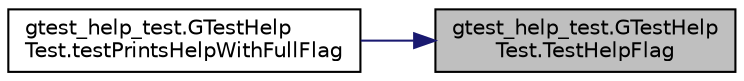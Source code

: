 digraph "gtest_help_test.GTestHelpTest.TestHelpFlag"
{
 // LATEX_PDF_SIZE
  bgcolor="transparent";
  edge [fontname="Helvetica",fontsize="10",labelfontname="Helvetica",labelfontsize="10"];
  node [fontname="Helvetica",fontsize="10",shape=record];
  rankdir="RL";
  Node1 [label="gtest_help_test.GTestHelp\lTest.TestHelpFlag",height=0.2,width=0.4,color="black", fillcolor="grey75", style="filled", fontcolor="black",tooltip=" "];
  Node1 -> Node2 [dir="back",color="midnightblue",fontsize="10",style="solid",fontname="Helvetica"];
  Node2 [label="gtest_help_test.GTestHelp\lTest.testPrintsHelpWithFullFlag",height=0.2,width=0.4,color="black",URL="$classgtest__help__test_1_1GTestHelpTest.html#ad91b46ad4506ff52b337b63f6b6c2ad1",tooltip=" "];
}
